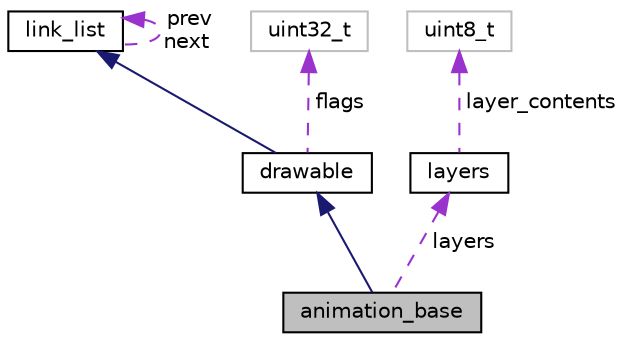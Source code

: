 digraph "animation_base"
{
 // LATEX_PDF_SIZE
  edge [fontname="Helvetica",fontsize="10",labelfontname="Helvetica",labelfontsize="10"];
  node [fontname="Helvetica",fontsize="10",shape=record];
  Node1 [label="animation_base",height=0.2,width=0.4,color="black", fillcolor="grey75", style="filled", fontcolor="black",tooltip=" "];
  Node2 -> Node1 [dir="back",color="midnightblue",fontsize="10",style="solid",fontname="Helvetica"];
  Node2 [label="drawable",height=0.2,width=0.4,color="black", fillcolor="white", style="filled",URL="$structdrawable.html",tooltip=" "];
  Node3 -> Node2 [dir="back",color="midnightblue",fontsize="10",style="solid",fontname="Helvetica"];
  Node3 [label="link_list",height=0.2,width=0.4,color="black", fillcolor="white", style="filled",URL="$classlink__list.html",tooltip="Generic linked list class (for inheriting from)"];
  Node3 -> Node3 [dir="back",color="darkorchid3",fontsize="10",style="dashed",label=" prev\nnext" ,fontname="Helvetica"];
  Node4 -> Node2 [dir="back",color="darkorchid3",fontsize="10",style="dashed",label=" flags" ,fontname="Helvetica"];
  Node4 [label="uint32_t",height=0.2,width=0.4,color="grey75", fillcolor="white", style="filled",tooltip=" "];
  Node5 -> Node1 [dir="back",color="darkorchid3",fontsize="10",style="dashed",label=" layers" ,fontname="Helvetica"];
  Node5 [label="layers",height=0.2,width=0.4,color="black", fillcolor="white", style="filled",URL="$structlayers.html",tooltip="Layer information (see animation_manager::draw_frame)"];
  Node6 -> Node5 [dir="back",color="darkorchid3",fontsize="10",style="dashed",label=" layer_contents" ,fontname="Helvetica"];
  Node6 [label="uint8_t",height=0.2,width=0.4,color="grey75", fillcolor="white", style="filled",tooltip=" "];
}
